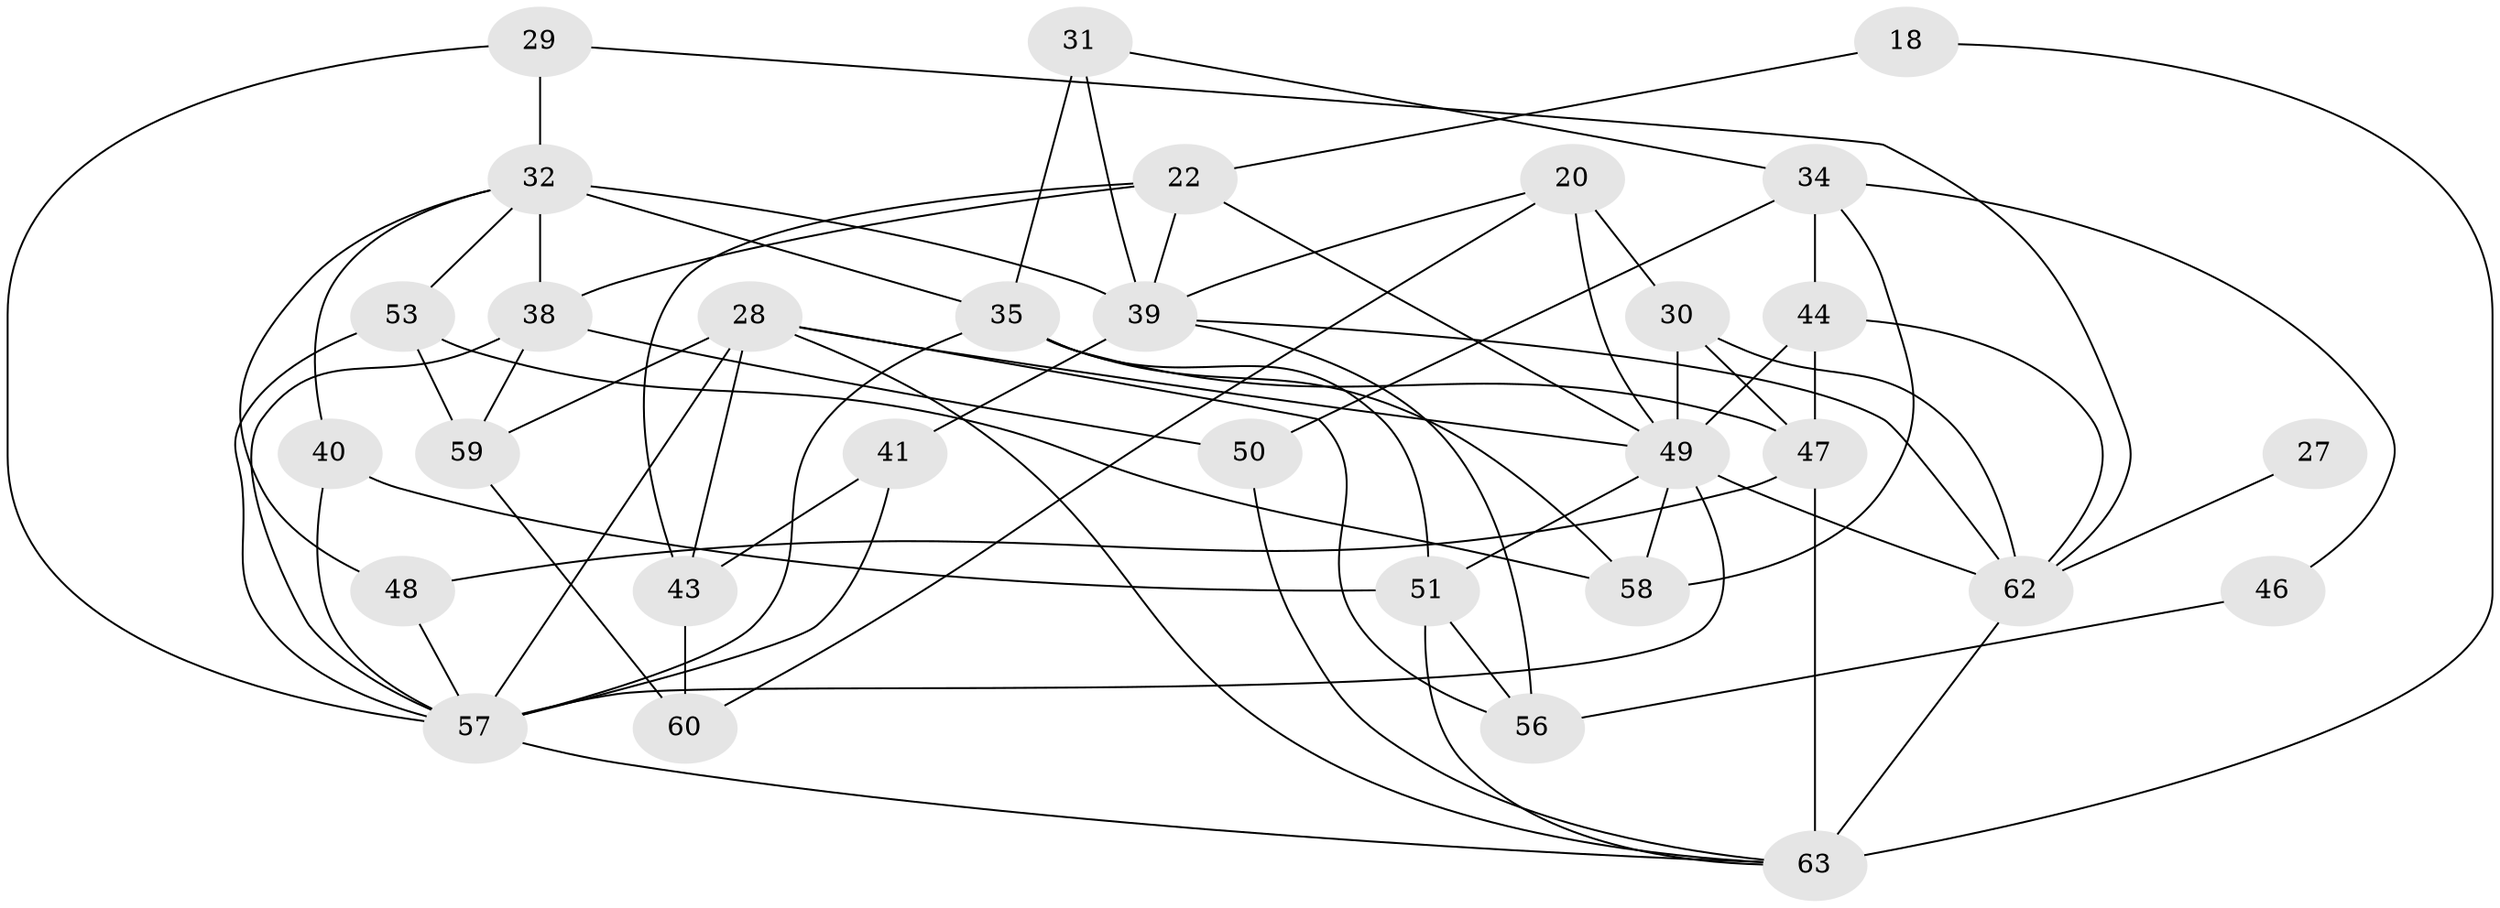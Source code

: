 // original degree distribution, {7: 0.047619047619047616, 5: 0.15873015873015872, 3: 0.3333333333333333, 4: 0.31746031746031744, 6: 0.07936507936507936, 2: 0.06349206349206349}
// Generated by graph-tools (version 1.1) at 2025/49/03/09/25 04:49:03]
// undirected, 31 vertices, 71 edges
graph export_dot {
graph [start="1"]
  node [color=gray90,style=filled];
  18;
  20;
  22 [super="+15"];
  27;
  28 [super="+11+17"];
  29;
  30 [super="+13"];
  31;
  32 [super="+25"];
  34 [super="+14"];
  35 [super="+6"];
  38 [super="+21"];
  39;
  40;
  41;
  43 [super="+37"];
  44;
  46;
  47 [super="+2+5"];
  48 [super="+36"];
  49 [super="+8+33"];
  50;
  51 [super="+3+19"];
  53 [super="+52"];
  56;
  57 [super="+54+10+1"];
  58;
  59 [super="+26"];
  60;
  62 [super="+24+55"];
  63 [super="+12+42+61"];
  18 -- 22;
  18 -- 63;
  20 -- 30 [weight=2];
  20 -- 39;
  20 -- 60;
  20 -- 49;
  22 -- 39;
  22 -- 38;
  22 -- 49;
  22 -- 43 [weight=2];
  27 -- 62 [weight=2];
  28 -- 43 [weight=3];
  28 -- 49 [weight=2];
  28 -- 63;
  28 -- 57 [weight=2];
  28 -- 56;
  28 -- 59;
  29 -- 32;
  29 -- 57;
  29 -- 62;
  30 -- 47;
  30 -- 49;
  30 -- 62;
  31 -- 39;
  31 -- 35;
  31 -- 34;
  32 -- 39;
  32 -- 38 [weight=2];
  32 -- 40;
  32 -- 35;
  32 -- 48;
  32 -- 53;
  34 -- 58;
  34 -- 50;
  34 -- 46;
  34 -- 44;
  35 -- 51 [weight=2];
  35 -- 58;
  35 -- 47;
  35 -- 57;
  38 -- 50;
  38 -- 57 [weight=2];
  38 -- 59;
  39 -- 41;
  39 -- 56;
  39 -- 62;
  40 -- 51;
  40 -- 57;
  41 -- 43;
  41 -- 57;
  43 -- 60;
  44 -- 49;
  44 -- 47;
  44 -- 62;
  46 -- 56;
  47 -- 48 [weight=2];
  47 -- 63 [weight=4];
  48 -- 57 [weight=3];
  49 -- 58;
  49 -- 51 [weight=2];
  49 -- 62;
  49 -- 57 [weight=2];
  50 -- 63;
  51 -- 56;
  51 -- 63 [weight=2];
  53 -- 59 [weight=2];
  53 -- 57;
  53 -- 58;
  57 -- 63 [weight=2];
  59 -- 60;
  62 -- 63 [weight=3];
}
